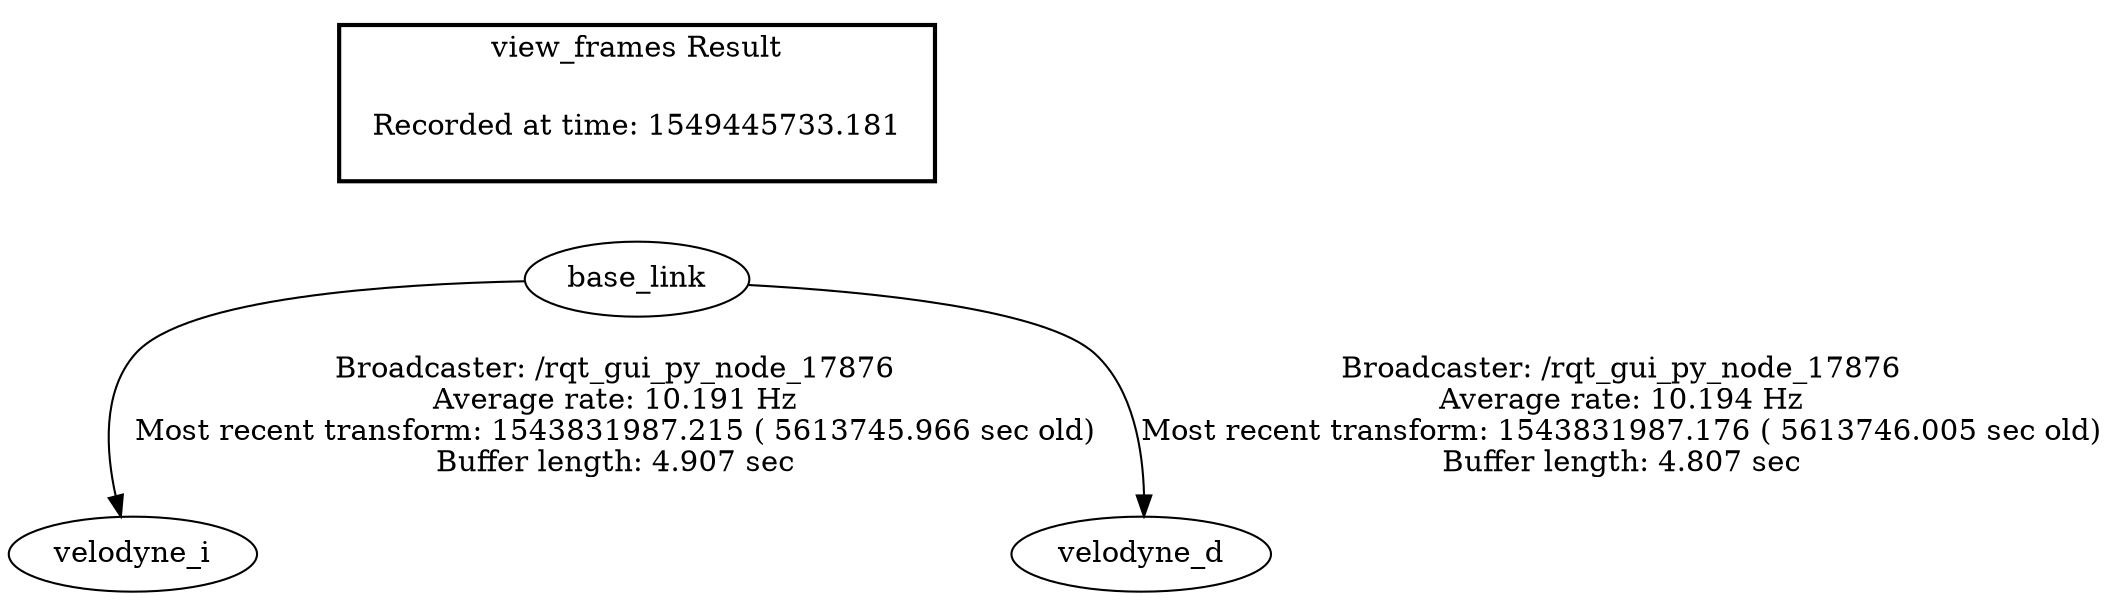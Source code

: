 digraph G {
"base_link" -> "velodyne_i"[label="Broadcaster: /rqt_gui_py_node_17876\nAverage rate: 10.191 Hz\nMost recent transform: 1543831987.215 ( 5613745.966 sec old)\nBuffer length: 4.907 sec\n"];
"base_link" -> "velodyne_d"[label="Broadcaster: /rqt_gui_py_node_17876\nAverage rate: 10.194 Hz\nMost recent transform: 1543831987.176 ( 5613746.005 sec old)\nBuffer length: 4.807 sec\n"];
edge [style=invis];
 subgraph cluster_legend { style=bold; color=black; label ="view_frames Result";
"Recorded at time: 1549445733.181"[ shape=plaintext ] ;
 }->"base_link";
}